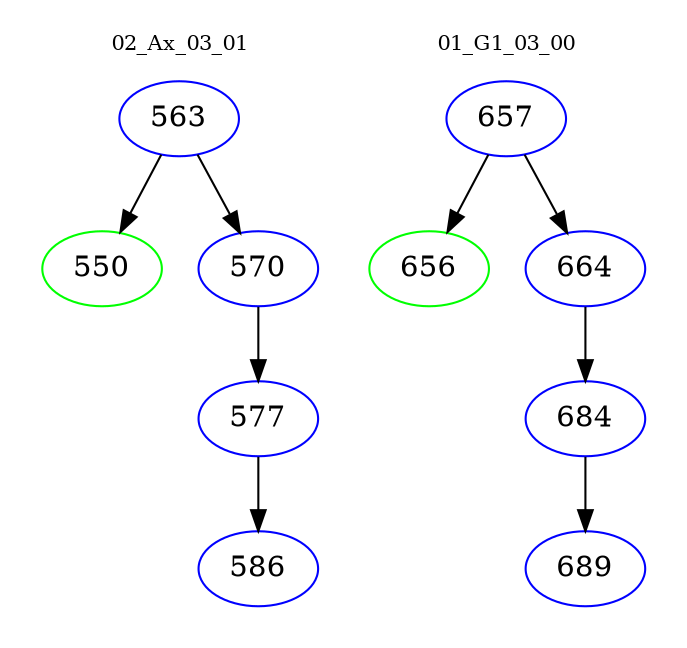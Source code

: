 digraph{
subgraph cluster_0 {
color = white
label = "02_Ax_03_01";
fontsize=10;
T0_563 [label="563", color="blue"]
T0_563 -> T0_550 [color="black"]
T0_550 [label="550", color="green"]
T0_563 -> T0_570 [color="black"]
T0_570 [label="570", color="blue"]
T0_570 -> T0_577 [color="black"]
T0_577 [label="577", color="blue"]
T0_577 -> T0_586 [color="black"]
T0_586 [label="586", color="blue"]
}
subgraph cluster_1 {
color = white
label = "01_G1_03_00";
fontsize=10;
T1_657 [label="657", color="blue"]
T1_657 -> T1_656 [color="black"]
T1_656 [label="656", color="green"]
T1_657 -> T1_664 [color="black"]
T1_664 [label="664", color="blue"]
T1_664 -> T1_684 [color="black"]
T1_684 [label="684", color="blue"]
T1_684 -> T1_689 [color="black"]
T1_689 [label="689", color="blue"]
}
}

